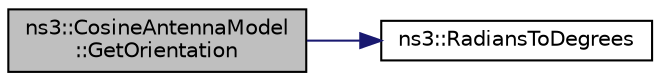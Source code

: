 digraph "ns3::CosineAntennaModel::GetOrientation"
{
  edge [fontname="Helvetica",fontsize="10",labelfontname="Helvetica",labelfontsize="10"];
  node [fontname="Helvetica",fontsize="10",shape=record];
  rankdir="LR";
  Node1 [label="ns3::CosineAntennaModel\l::GetOrientation",height=0.2,width=0.4,color="black", fillcolor="grey75", style="filled", fontcolor="black"];
  Node1 -> Node2 [color="midnightblue",fontsize="10",style="solid"];
  Node2 [label="ns3::RadiansToDegrees",height=0.2,width=0.4,color="black", fillcolor="white", style="filled",URL="$d7/d2e/namespacens3.html#af5d56218af98856ea7d51105573d6418",tooltip="converts radians to degrees "];
}
